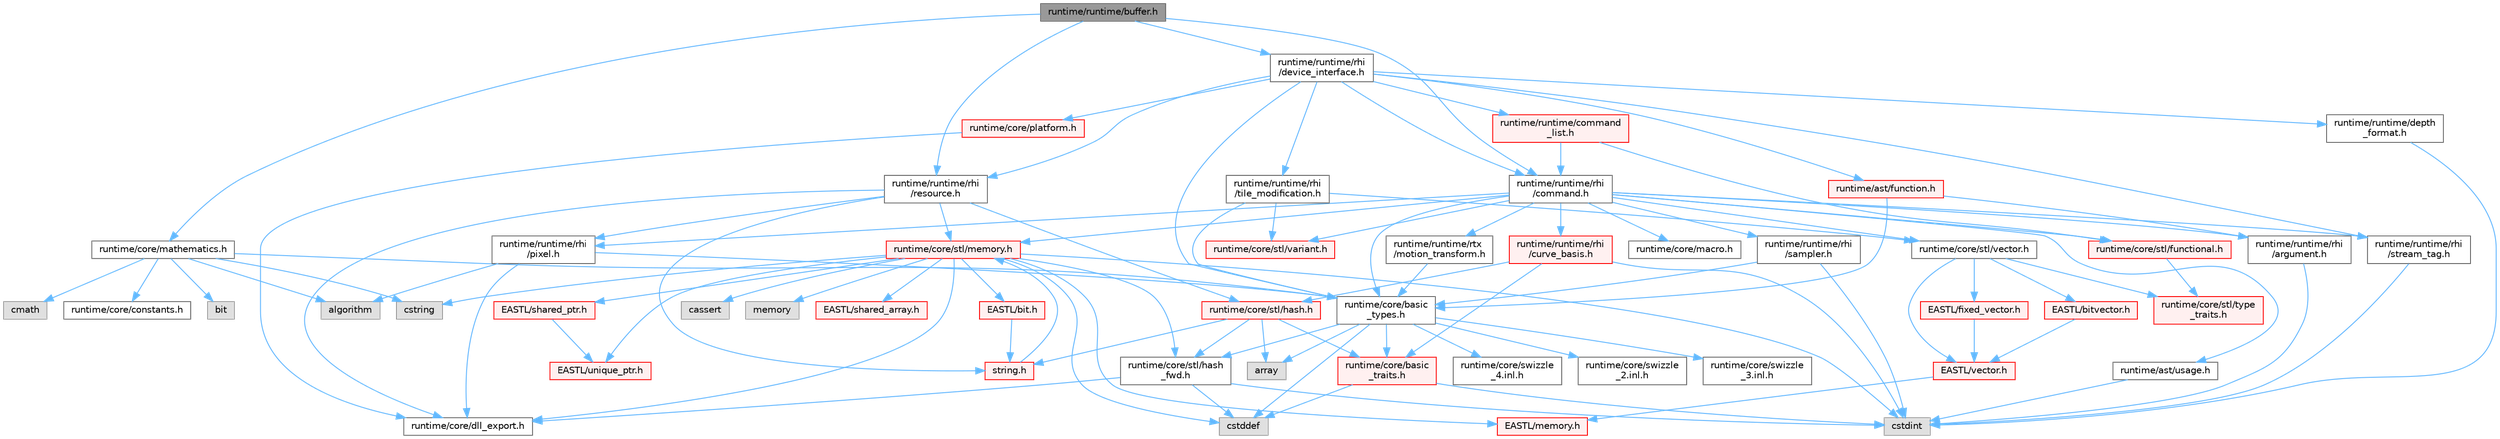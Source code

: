 digraph "runtime/runtime/buffer.h"
{
 // LATEX_PDF_SIZE
  bgcolor="transparent";
  edge [fontname=Helvetica,fontsize=10,labelfontname=Helvetica,labelfontsize=10];
  node [fontname=Helvetica,fontsize=10,shape=box,height=0.2,width=0.4];
  Node1 [id="Node000001",label="runtime/runtime/buffer.h",height=0.2,width=0.4,color="gray40", fillcolor="grey60", style="filled", fontcolor="black",tooltip=" "];
  Node1 -> Node2 [id="edge1_Node000001_Node000002",color="steelblue1",style="solid",tooltip=" "];
  Node2 [id="Node000002",label="runtime/core/mathematics.h",height=0.2,width=0.4,color="grey40", fillcolor="white", style="filled",URL="$mathematics_8h.html",tooltip=" "];
  Node2 -> Node3 [id="edge2_Node000002_Node000003",color="steelblue1",style="solid",tooltip=" "];
  Node3 [id="Node000003",label="bit",height=0.2,width=0.4,color="grey60", fillcolor="#E0E0E0", style="filled",tooltip=" "];
  Node2 -> Node4 [id="edge3_Node000002_Node000004",color="steelblue1",style="solid",tooltip=" "];
  Node4 [id="Node000004",label="cmath",height=0.2,width=0.4,color="grey60", fillcolor="#E0E0E0", style="filled",tooltip=" "];
  Node2 -> Node5 [id="edge4_Node000002_Node000005",color="steelblue1",style="solid",tooltip=" "];
  Node5 [id="Node000005",label="cstring",height=0.2,width=0.4,color="grey60", fillcolor="#E0E0E0", style="filled",tooltip=" "];
  Node2 -> Node6 [id="edge5_Node000002_Node000006",color="steelblue1",style="solid",tooltip=" "];
  Node6 [id="Node000006",label="algorithm",height=0.2,width=0.4,color="grey60", fillcolor="#E0E0E0", style="filled",tooltip=" "];
  Node2 -> Node7 [id="edge6_Node000002_Node000007",color="steelblue1",style="solid",tooltip=" "];
  Node7 [id="Node000007",label="runtime/core/basic\l_types.h",height=0.2,width=0.4,color="grey40", fillcolor="white", style="filled",URL="$basic__types_8h.html",tooltip=" "];
  Node7 -> Node8 [id="edge7_Node000007_Node000008",color="steelblue1",style="solid",tooltip=" "];
  Node8 [id="Node000008",label="cstddef",height=0.2,width=0.4,color="grey60", fillcolor="#E0E0E0", style="filled",tooltip=" "];
  Node7 -> Node9 [id="edge8_Node000007_Node000009",color="steelblue1",style="solid",tooltip=" "];
  Node9 [id="Node000009",label="array",height=0.2,width=0.4,color="grey60", fillcolor="#E0E0E0", style="filled",tooltip=" "];
  Node7 -> Node10 [id="edge9_Node000007_Node000010",color="steelblue1",style="solid",tooltip=" "];
  Node10 [id="Node000010",label="runtime/core/stl/hash\l_fwd.h",height=0.2,width=0.4,color="grey40", fillcolor="white", style="filled",URL="$hash__fwd_8h.html",tooltip=" "];
  Node10 -> Node8 [id="edge10_Node000010_Node000008",color="steelblue1",style="solid",tooltip=" "];
  Node10 -> Node11 [id="edge11_Node000010_Node000011",color="steelblue1",style="solid",tooltip=" "];
  Node11 [id="Node000011",label="cstdint",height=0.2,width=0.4,color="grey60", fillcolor="#E0E0E0", style="filled",tooltip=" "];
  Node10 -> Node12 [id="edge12_Node000010_Node000012",color="steelblue1",style="solid",tooltip=" "];
  Node12 [id="Node000012",label="runtime/core/dll_export.h",height=0.2,width=0.4,color="grey40", fillcolor="white", style="filled",URL="$dll__export_8h.html",tooltip=" "];
  Node7 -> Node13 [id="edge13_Node000007_Node000013",color="steelblue1",style="solid",tooltip=" "];
  Node13 [id="Node000013",label="runtime/core/basic\l_traits.h",height=0.2,width=0.4,color="red", fillcolor="#FFF0F0", style="filled",URL="$basic__traits_8h.html",tooltip=" "];
  Node13 -> Node11 [id="edge14_Node000013_Node000011",color="steelblue1",style="solid",tooltip=" "];
  Node13 -> Node8 [id="edge15_Node000013_Node000008",color="steelblue1",style="solid",tooltip=" "];
  Node7 -> Node23 [id="edge16_Node000007_Node000023",color="steelblue1",style="solid",tooltip=" "];
  Node23 [id="Node000023",label="runtime/core/swizzle\l_2.inl.h",height=0.2,width=0.4,color="grey40", fillcolor="white", style="filled",URL="$core_2swizzle__2_8inl_8h.html",tooltip=" "];
  Node7 -> Node24 [id="edge17_Node000007_Node000024",color="steelblue1",style="solid",tooltip=" "];
  Node24 [id="Node000024",label="runtime/core/swizzle\l_3.inl.h",height=0.2,width=0.4,color="grey40", fillcolor="white", style="filled",URL="$core_2swizzle__3_8inl_8h.html",tooltip=" "];
  Node7 -> Node25 [id="edge18_Node000007_Node000025",color="steelblue1",style="solid",tooltip=" "];
  Node25 [id="Node000025",label="runtime/core/swizzle\l_4.inl.h",height=0.2,width=0.4,color="grey40", fillcolor="white", style="filled",URL="$core_2swizzle__4_8inl_8h.html",tooltip=" "];
  Node2 -> Node26 [id="edge19_Node000002_Node000026",color="steelblue1",style="solid",tooltip=" "];
  Node26 [id="Node000026",label="runtime/core/constants.h",height=0.2,width=0.4,color="grey40", fillcolor="white", style="filled",URL="$runtime_2core_2constants_8h.html",tooltip=" "];
  Node1 -> Node27 [id="edge20_Node000001_Node000027",color="steelblue1",style="solid",tooltip=" "];
  Node27 [id="Node000027",label="runtime/runtime/rhi\l/command.h",height=0.2,width=0.4,color="grey40", fillcolor="white", style="filled",URL="$command_8h.html",tooltip=" "];
  Node27 -> Node28 [id="edge21_Node000027_Node000028",color="steelblue1",style="solid",tooltip=" "];
  Node28 [id="Node000028",label="runtime/core/macro.h",height=0.2,width=0.4,color="grey40", fillcolor="white", style="filled",URL="$macro_8h.html",tooltip=" "];
  Node27 -> Node7 [id="edge22_Node000027_Node000007",color="steelblue1",style="solid",tooltip=" "];
  Node27 -> Node29 [id="edge23_Node000027_Node000029",color="steelblue1",style="solid",tooltip=" "];
  Node29 [id="Node000029",label="runtime/core/stl/vector.h",height=0.2,width=0.4,color="grey40", fillcolor="white", style="filled",URL="$runtime_2core_2stl_2vector_8h.html",tooltip=" "];
  Node29 -> Node30 [id="edge24_Node000029_Node000030",color="steelblue1",style="solid",tooltip=" "];
  Node30 [id="Node000030",label="EASTL/vector.h",height=0.2,width=0.4,color="red", fillcolor="#FFF0F0", style="filled",URL="$runtime_2_e_a_s_t_l_2include_2_e_a_s_t_l_2vector_8h.html",tooltip=" "];
  Node30 -> Node63 [id="edge25_Node000030_Node000063",color="steelblue1",style="solid",tooltip=" "];
  Node63 [id="Node000063",label="EASTL/memory.h",height=0.2,width=0.4,color="red", fillcolor="#FFF0F0", style="filled",URL="$runtime_2_e_a_s_t_l_2include_2_e_a_s_t_l_2memory_8h.html",tooltip=" "];
  Node29 -> Node172 [id="edge26_Node000029_Node000172",color="steelblue1",style="solid",tooltip=" "];
  Node172 [id="Node000172",label="EASTL/fixed_vector.h",height=0.2,width=0.4,color="red", fillcolor="#FFF0F0", style="filled",URL="$fixed__vector_8h.html",tooltip=" "];
  Node172 -> Node30 [id="edge27_Node000172_Node000030",color="steelblue1",style="solid",tooltip=" "];
  Node29 -> Node174 [id="edge28_Node000029_Node000174",color="steelblue1",style="solid",tooltip=" "];
  Node174 [id="Node000174",label="EASTL/bitvector.h",height=0.2,width=0.4,color="red", fillcolor="#FFF0F0", style="filled",URL="$bitvector_8h.html",tooltip=" "];
  Node174 -> Node30 [id="edge29_Node000174_Node000030",color="steelblue1",style="solid",tooltip=" "];
  Node29 -> Node176 [id="edge30_Node000029_Node000176",color="steelblue1",style="solid",tooltip=" "];
  Node176 [id="Node000176",label="runtime/core/stl/type\l_traits.h",height=0.2,width=0.4,color="red", fillcolor="#FFF0F0", style="filled",URL="$core_2stl_2type__traits_8h.html",tooltip=" "];
  Node27 -> Node58 [id="edge31_Node000027_Node000058",color="steelblue1",style="solid",tooltip=" "];
  Node58 [id="Node000058",label="runtime/core/stl/memory.h",height=0.2,width=0.4,color="red", fillcolor="#FFF0F0", style="filled",URL="$runtime_2core_2stl_2memory_8h.html",tooltip=" "];
  Node58 -> Node8 [id="edge32_Node000058_Node000008",color="steelblue1",style="solid",tooltip=" "];
  Node58 -> Node11 [id="edge33_Node000058_Node000011",color="steelblue1",style="solid",tooltip=" "];
  Node58 -> Node59 [id="edge34_Node000058_Node000059",color="steelblue1",style="solid",tooltip=" "];
  Node59 [id="Node000059",label="cassert",height=0.2,width=0.4,color="grey60", fillcolor="#E0E0E0", style="filled",tooltip=" "];
  Node58 -> Node60 [id="edge35_Node000058_Node000060",color="steelblue1",style="solid",tooltip=" "];
  Node60 [id="Node000060",label="memory",height=0.2,width=0.4,color="grey60", fillcolor="#E0E0E0", style="filled",tooltip=" "];
  Node58 -> Node5 [id="edge36_Node000058_Node000005",color="steelblue1",style="solid",tooltip=" "];
  Node58 -> Node61 [id="edge37_Node000058_Node000061",color="steelblue1",style="solid",tooltip=" "];
  Node61 [id="Node000061",label="EASTL/bit.h",height=0.2,width=0.4,color="red", fillcolor="#FFF0F0", style="filled",URL="$bit_8h.html",tooltip=" "];
  Node61 -> Node55 [id="edge38_Node000061_Node000055",color="steelblue1",style="solid",tooltip=" "];
  Node55 [id="Node000055",label="string.h",height=0.2,width=0.4,color="red", fillcolor="#FFF0F0", style="filled",URL="$string_8h.html",tooltip=" "];
  Node55 -> Node58 [id="edge39_Node000055_Node000058",color="steelblue1",style="solid",tooltip=" "];
  Node58 -> Node63 [id="edge40_Node000058_Node000063",color="steelblue1",style="solid",tooltip=" "];
  Node58 -> Node78 [id="edge41_Node000058_Node000078",color="steelblue1",style="solid",tooltip=" "];
  Node78 [id="Node000078",label="EASTL/shared_array.h",height=0.2,width=0.4,color="red", fillcolor="#FFF0F0", style="filled",URL="$shared__array_8h.html",tooltip=" "];
  Node58 -> Node80 [id="edge42_Node000058_Node000080",color="steelblue1",style="solid",tooltip=" "];
  Node80 [id="Node000080",label="EASTL/unique_ptr.h",height=0.2,width=0.4,color="red", fillcolor="#FFF0F0", style="filled",URL="$unique__ptr_8h.html",tooltip=" "];
  Node58 -> Node88 [id="edge43_Node000058_Node000088",color="steelblue1",style="solid",tooltip=" "];
  Node88 [id="Node000088",label="EASTL/shared_ptr.h",height=0.2,width=0.4,color="red", fillcolor="#FFF0F0", style="filled",URL="$shared__ptr_8h.html",tooltip=" "];
  Node88 -> Node80 [id="edge44_Node000088_Node000080",color="steelblue1",style="solid",tooltip=" "];
  Node58 -> Node12 [id="edge45_Node000058_Node000012",color="steelblue1",style="solid",tooltip=" "];
  Node58 -> Node10 [id="edge46_Node000058_Node000010",color="steelblue1",style="solid",tooltip=" "];
  Node27 -> Node177 [id="edge47_Node000027_Node000177",color="steelblue1",style="solid",tooltip=" "];
  Node177 [id="Node000177",label="runtime/core/stl/variant.h",height=0.2,width=0.4,color="red", fillcolor="#FFF0F0", style="filled",URL="$core_2stl_2variant_8h.html",tooltip=" "];
  Node27 -> Node183 [id="edge48_Node000027_Node000183",color="steelblue1",style="solid",tooltip=" "];
  Node183 [id="Node000183",label="runtime/core/stl/functional.h",height=0.2,width=0.4,color="red", fillcolor="#FFF0F0", style="filled",URL="$core_2stl_2functional_8h.html",tooltip=" "];
  Node183 -> Node176 [id="edge49_Node000183_Node000176",color="steelblue1",style="solid",tooltip=" "];
  Node27 -> Node186 [id="edge50_Node000027_Node000186",color="steelblue1",style="solid",tooltip=" "];
  Node186 [id="Node000186",label="runtime/ast/usage.h",height=0.2,width=0.4,color="grey40", fillcolor="white", style="filled",URL="$usage_8h.html",tooltip=" "];
  Node186 -> Node11 [id="edge51_Node000186_Node000011",color="steelblue1",style="solid",tooltip=" "];
  Node27 -> Node187 [id="edge52_Node000027_Node000187",color="steelblue1",style="solid",tooltip=" "];
  Node187 [id="Node000187",label="runtime/runtime/rhi\l/pixel.h",height=0.2,width=0.4,color="grey40", fillcolor="white", style="filled",URL="$pixel_8h.html",tooltip=" "];
  Node187 -> Node6 [id="edge53_Node000187_Node000006",color="steelblue1",style="solid",tooltip=" "];
  Node187 -> Node12 [id="edge54_Node000187_Node000012",color="steelblue1",style="solid",tooltip=" "];
  Node187 -> Node7 [id="edge55_Node000187_Node000007",color="steelblue1",style="solid",tooltip=" "];
  Node27 -> Node188 [id="edge56_Node000027_Node000188",color="steelblue1",style="solid",tooltip=" "];
  Node188 [id="Node000188",label="runtime/runtime/rhi\l/stream_tag.h",height=0.2,width=0.4,color="grey40", fillcolor="white", style="filled",URL="$stream__tag_8h.html",tooltip=" "];
  Node188 -> Node11 [id="edge57_Node000188_Node000011",color="steelblue1",style="solid",tooltip=" "];
  Node27 -> Node189 [id="edge58_Node000027_Node000189",color="steelblue1",style="solid",tooltip=" "];
  Node189 [id="Node000189",label="runtime/runtime/rhi\l/sampler.h",height=0.2,width=0.4,color="grey40", fillcolor="white", style="filled",URL="$sampler_8h.html",tooltip=" "];
  Node189 -> Node11 [id="edge59_Node000189_Node000011",color="steelblue1",style="solid",tooltip=" "];
  Node189 -> Node7 [id="edge60_Node000189_Node000007",color="steelblue1",style="solid",tooltip=" "];
  Node27 -> Node190 [id="edge61_Node000027_Node000190",color="steelblue1",style="solid",tooltip=" "];
  Node190 [id="Node000190",label="runtime/runtime/rhi\l/argument.h",height=0.2,width=0.4,color="grey40", fillcolor="white", style="filled",URL="$argument_8h.html",tooltip=" "];
  Node190 -> Node11 [id="edge62_Node000190_Node000011",color="steelblue1",style="solid",tooltip=" "];
  Node27 -> Node191 [id="edge63_Node000027_Node000191",color="steelblue1",style="solid",tooltip=" "];
  Node191 [id="Node000191",label="runtime/runtime/rhi\l/curve_basis.h",height=0.2,width=0.4,color="red", fillcolor="#FFF0F0", style="filled",URL="$curve__basis_8h.html",tooltip=" "];
  Node191 -> Node11 [id="edge64_Node000191_Node000011",color="steelblue1",style="solid",tooltip=" "];
  Node191 -> Node13 [id="edge65_Node000191_Node000013",color="steelblue1",style="solid",tooltip=" "];
  Node191 -> Node193 [id="edge66_Node000191_Node000193",color="steelblue1",style="solid",tooltip=" "];
  Node193 [id="Node000193",label="runtime/core/stl/hash.h",height=0.2,width=0.4,color="red", fillcolor="#FFF0F0", style="filled",URL="$runtime_2core_2stl_2hash_8h.html",tooltip=" "];
  Node193 -> Node9 [id="edge67_Node000193_Node000009",color="steelblue1",style="solid",tooltip=" "];
  Node193 -> Node10 [id="edge68_Node000193_Node000010",color="steelblue1",style="solid",tooltip=" "];
  Node193 -> Node55 [id="edge69_Node000193_Node000055",color="steelblue1",style="solid",tooltip=" "];
  Node193 -> Node13 [id="edge70_Node000193_Node000013",color="steelblue1",style="solid",tooltip=" "];
  Node27 -> Node194 [id="edge71_Node000027_Node000194",color="steelblue1",style="solid",tooltip=" "];
  Node194 [id="Node000194",label="runtime/runtime/rtx\l/motion_transform.h",height=0.2,width=0.4,color="grey40", fillcolor="white", style="filled",URL="$motion__transform_8h.html",tooltip=" "];
  Node194 -> Node7 [id="edge72_Node000194_Node000007",color="steelblue1",style="solid",tooltip=" "];
  Node1 -> Node195 [id="edge73_Node000001_Node000195",color="steelblue1",style="solid",tooltip=" "];
  Node195 [id="Node000195",label="runtime/runtime/rhi\l/resource.h",height=0.2,width=0.4,color="grey40", fillcolor="white", style="filled",URL="$runtime_2runtime_2rhi_2resource_8h.html",tooltip=" "];
  Node195 -> Node12 [id="edge74_Node000195_Node000012",color="steelblue1",style="solid",tooltip=" "];
  Node195 -> Node58 [id="edge75_Node000195_Node000058",color="steelblue1",style="solid",tooltip=" "];
  Node195 -> Node55 [id="edge76_Node000195_Node000055",color="steelblue1",style="solid",tooltip=" "];
  Node195 -> Node193 [id="edge77_Node000195_Node000193",color="steelblue1",style="solid",tooltip=" "];
  Node195 -> Node187 [id="edge78_Node000195_Node000187",color="steelblue1",style="solid",tooltip=" "];
  Node1 -> Node196 [id="edge79_Node000001_Node000196",color="steelblue1",style="solid",tooltip=" "];
  Node196 [id="Node000196",label="runtime/runtime/rhi\l/device_interface.h",height=0.2,width=0.4,color="grey40", fillcolor="white", style="filled",URL="$device__interface_8h.html",tooltip=" "];
  Node196 -> Node7 [id="edge80_Node000196_Node000007",color="steelblue1",style="solid",tooltip=" "];
  Node196 -> Node197 [id="edge81_Node000196_Node000197",color="steelblue1",style="solid",tooltip=" "];
  Node197 [id="Node000197",label="runtime/core/platform.h",height=0.2,width=0.4,color="red", fillcolor="#FFF0F0", style="filled",URL="$runtime_2core_2_platform_8h.html",tooltip=" "];
  Node197 -> Node12 [id="edge82_Node000197_Node000012",color="steelblue1",style="solid",tooltip=" "];
  Node196 -> Node200 [id="edge83_Node000196_Node000200",color="steelblue1",style="solid",tooltip=" "];
  Node200 [id="Node000200",label="runtime/ast/function.h",height=0.2,width=0.4,color="red", fillcolor="#FFF0F0", style="filled",URL="$ast_2function_8h.html",tooltip=" "];
  Node200 -> Node7 [id="edge84_Node000200_Node000007",color="steelblue1",style="solid",tooltip=" "];
  Node200 -> Node190 [id="edge85_Node000200_Node000190",color="steelblue1",style="solid",tooltip=" "];
  Node196 -> Node195 [id="edge86_Node000196_Node000195",color="steelblue1",style="solid",tooltip=" "];
  Node196 -> Node188 [id="edge87_Node000196_Node000188",color="steelblue1",style="solid",tooltip=" "];
  Node196 -> Node27 [id="edge88_Node000196_Node000027",color="steelblue1",style="solid",tooltip=" "];
  Node196 -> Node213 [id="edge89_Node000196_Node000213",color="steelblue1",style="solid",tooltip=" "];
  Node213 [id="Node000213",label="runtime/runtime/rhi\l/tile_modification.h",height=0.2,width=0.4,color="grey40", fillcolor="white", style="filled",URL="$tile__modification_8h.html",tooltip=" "];
  Node213 -> Node7 [id="edge90_Node000213_Node000007",color="steelblue1",style="solid",tooltip=" "];
  Node213 -> Node177 [id="edge91_Node000213_Node000177",color="steelblue1",style="solid",tooltip=" "];
  Node213 -> Node29 [id="edge92_Node000213_Node000029",color="steelblue1",style="solid",tooltip=" "];
  Node196 -> Node214 [id="edge93_Node000196_Node000214",color="steelblue1",style="solid",tooltip=" "];
  Node214 [id="Node000214",label="runtime/runtime/command\l_list.h",height=0.2,width=0.4,color="red", fillcolor="#FFF0F0", style="filled",URL="$command__list_8h.html",tooltip=" "];
  Node214 -> Node183 [id="edge94_Node000214_Node000183",color="steelblue1",style="solid",tooltip=" "];
  Node214 -> Node27 [id="edge95_Node000214_Node000027",color="steelblue1",style="solid",tooltip=" "];
  Node196 -> Node215 [id="edge96_Node000196_Node000215",color="steelblue1",style="solid",tooltip=" "];
  Node215 [id="Node000215",label="runtime/runtime/depth\l_format.h",height=0.2,width=0.4,color="grey40", fillcolor="white", style="filled",URL="$depth__format_8h.html",tooltip=" "];
  Node215 -> Node11 [id="edge97_Node000215_Node000011",color="steelblue1",style="solid",tooltip=" "];
}
